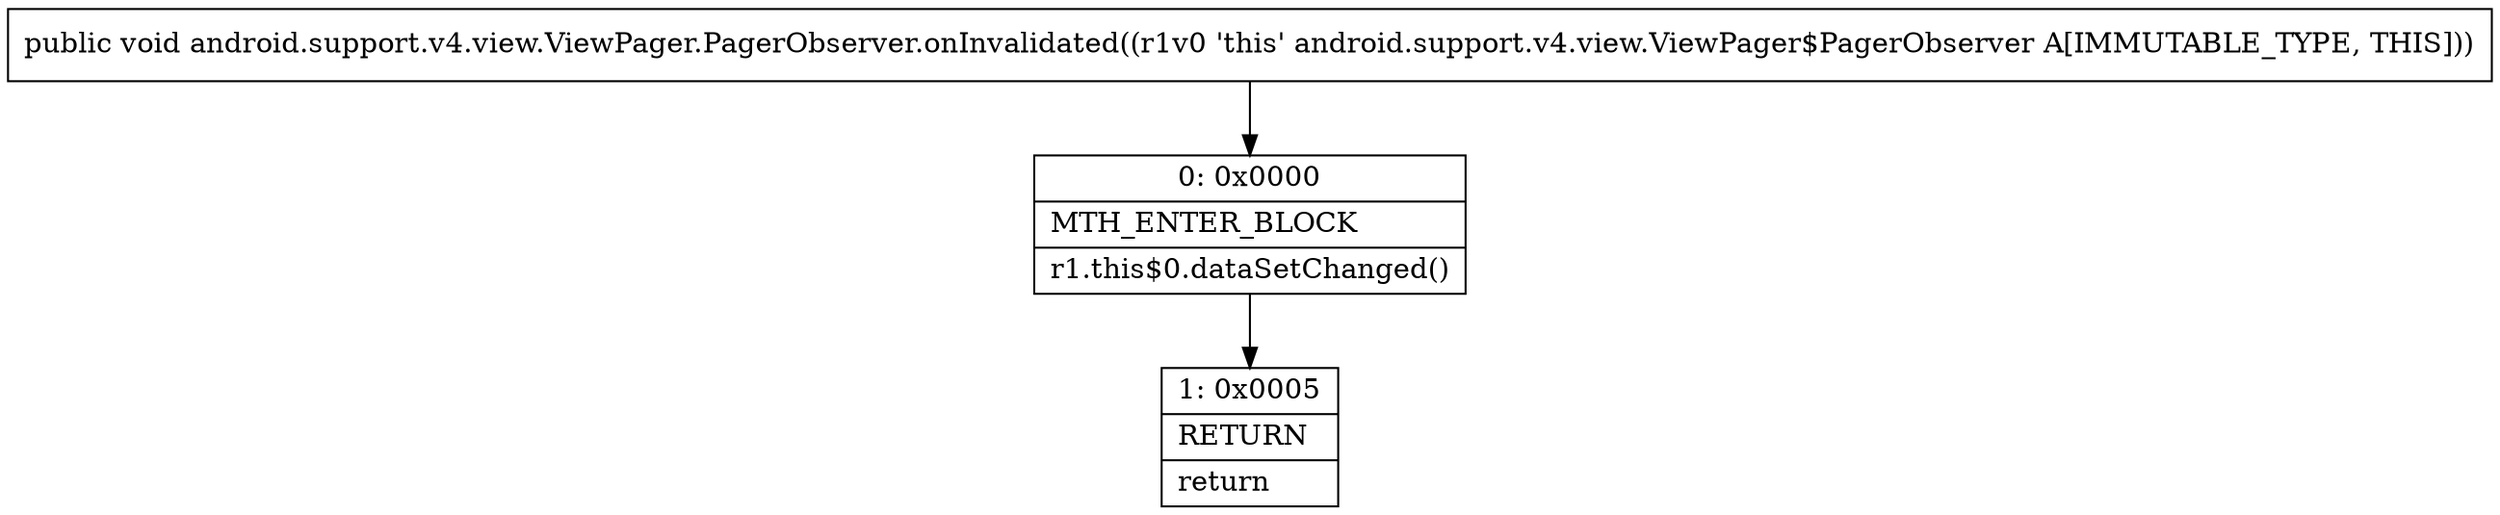 digraph "CFG forandroid.support.v4.view.ViewPager.PagerObserver.onInvalidated()V" {
Node_0 [shape=record,label="{0\:\ 0x0000|MTH_ENTER_BLOCK\l|r1.this$0.dataSetChanged()\l}"];
Node_1 [shape=record,label="{1\:\ 0x0005|RETURN\l|return\l}"];
MethodNode[shape=record,label="{public void android.support.v4.view.ViewPager.PagerObserver.onInvalidated((r1v0 'this' android.support.v4.view.ViewPager$PagerObserver A[IMMUTABLE_TYPE, THIS])) }"];
MethodNode -> Node_0;
Node_0 -> Node_1;
}

